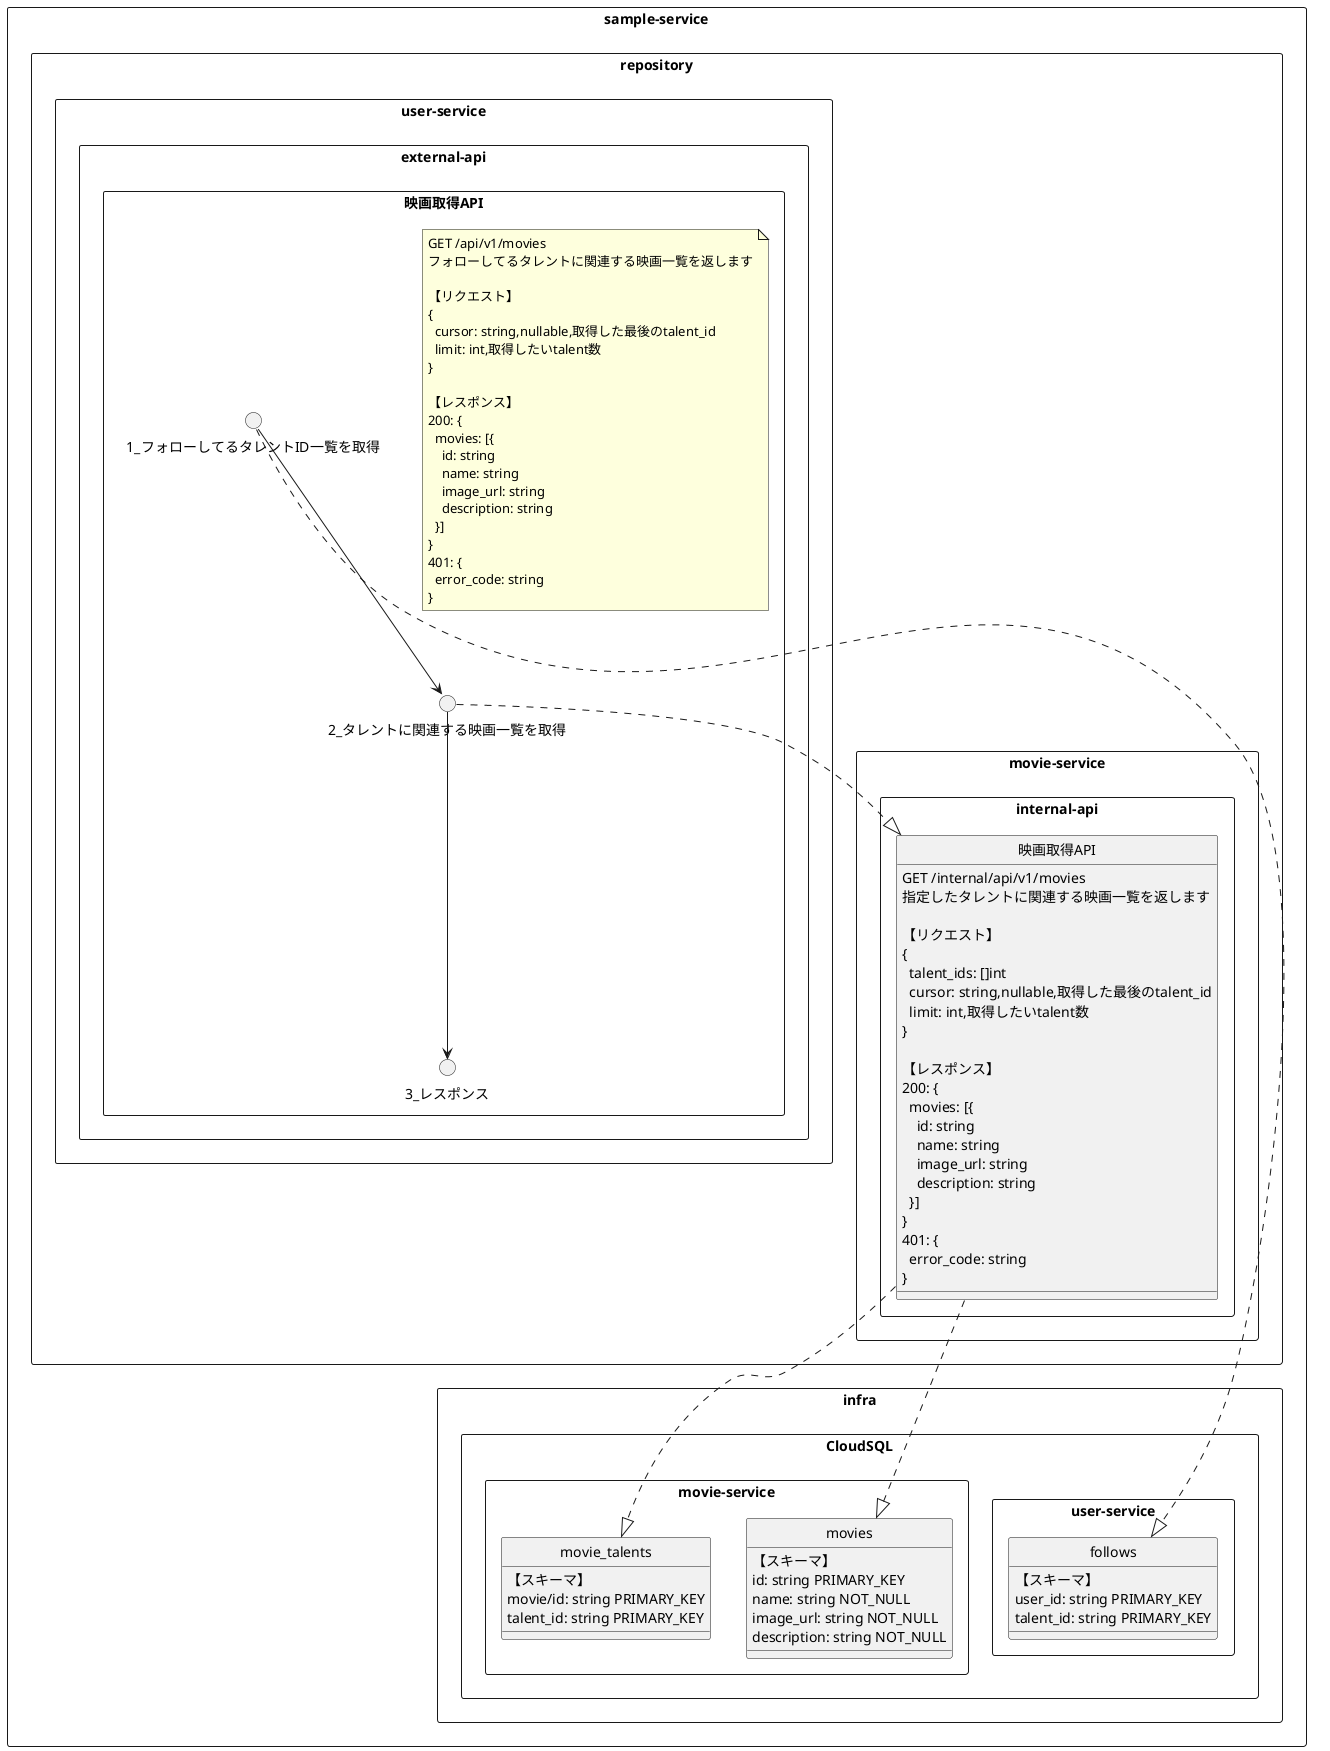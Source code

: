 @startuml
hide circle
rectangle "sample-service" as sample-service {
    rectangle "infra" as sample-service/infra {
        rectangle "CloudSQL" as sample-service/infra/CloudSQL {
            rectangle "user-service" as sample-service/infra/CloudSQL/user-service {
                class "follows" as sample-service/infra/CloudSQL/user-service/follows {
                    【スキーマ】\nuser_id: string PRIMARY_KEY\ntalent_id: string PRIMARY_KEY
                }
            }
            rectangle "movie-service" as sample-service/infra/CloudSQL/movie-service {
                class "movies" as sample-service/infra/CloudSQL/movie-service/movies {
                    【スキーマ】\nid: string PRIMARY_KEY\nname: string NOT_NULL\nimage_url: string NOT_NULL\ndescription: string NOT_NULL 
                }
                class "movie_talents" as sample-service/infra/CloudSQL/movie-service/movie_talents {
                    【スキーマ】\nmovie/id: string PRIMARY_KEY\ntalent_id: string PRIMARY_KEY
                }
            }
        }
    }
    rectangle "repository" as sample-service/repository {
        rectangle "user-service" as sample-service/repository/user-service {
            rectangle "external-api" as sample-service/repository/user-service/external-api {
                rectangle "映画取得API" as sample-service/repository/user-service/external-api/映画取得API {
                    note "GET /api/v1/movies\nフォローしてるタレントに関連する映画一覧を返します\n\n【リクエスト】\n{\n  cursor: string,nullable,取得した最後のtalent_id\n  limit: int,取得したいtalent数\n}\n\n【レスポンス】\n200: {\n  movies: [{\n    id: string\n    name: string\n    image_url: string\n    description: string\n  }]\n}\n401: {\n  error_code: string\n}" as sample_service_repository_user_service_external_api_映画取得API_note
                    circle "1_フォローしてるタレントID一覧を取得" as sample-service/repository/user-service/external-api/映画取得API/1_フォローしてるタレントID一覧を取得
                    circle "2_タレントに関連する映画一覧を取得" as sample-service/repository/user-service/external-api/映画取得API/2_タレントに関連する映画一覧を取得
                    circle "3_レスポンス" as sample-service/repository/user-service/external-api/映画取得API/3_レスポンス
                }
            }
        }
        rectangle "movie-service" as sample-service/repository/movie-service {
            rectangle "internal-api" as sample-service/repository/movie-service/internal-api {
                class "映画取得API" as sample-service/repository/movie-service/internal-api/映画取得API {
                    GET /internal/api/v1/movies\n指定したタレントに関連する映画一覧を返します\n\n【リクエスト】\n{\n  talent_ids: []int\n  cursor: string,nullable,取得した最後のtalent_id\n  limit: int,取得したいtalent数\n}\n\n【レスポンス】\n200: {\n  movies: [{\n    id: string\n    name: string\n    image_url: string\n    description: string\n  }]\n}\n401: {\n  error_code: string\n}
                }
            }
        }
    }
}
"sample-service/repository/user-service/external-api/映画取得API/1_フォローしてるタレントID一覧を取得" --> "sample-service/repository/user-service/external-api/映画取得API/2_タレントに関連する映画一覧を取得"
"sample-service/repository/user-service/external-api/映画取得API/1_フォローしてるタレントID一覧を取得" ..|> "sample-service/infra/CloudSQL/user-service/follows"
"sample-service/repository/user-service/external-api/映画取得API/2_タレントに関連する映画一覧を取得" --> "sample-service/repository/user-service/external-api/映画取得API/3_レスポンス"
"sample-service/repository/user-service/external-api/映画取得API/2_タレントに関連する映画一覧を取得" ..|> "sample-service/repository/movie-service/internal-api/映画取得API"
"sample-service/repository/movie-service/internal-api/映画取得API" ..|> "sample-service/infra/CloudSQL/movie-service/movies"
"sample-service/repository/movie-service/internal-api/映画取得API" ..|> "sample-service/infra/CloudSQL/movie-service/movie_talents"
@enduml
